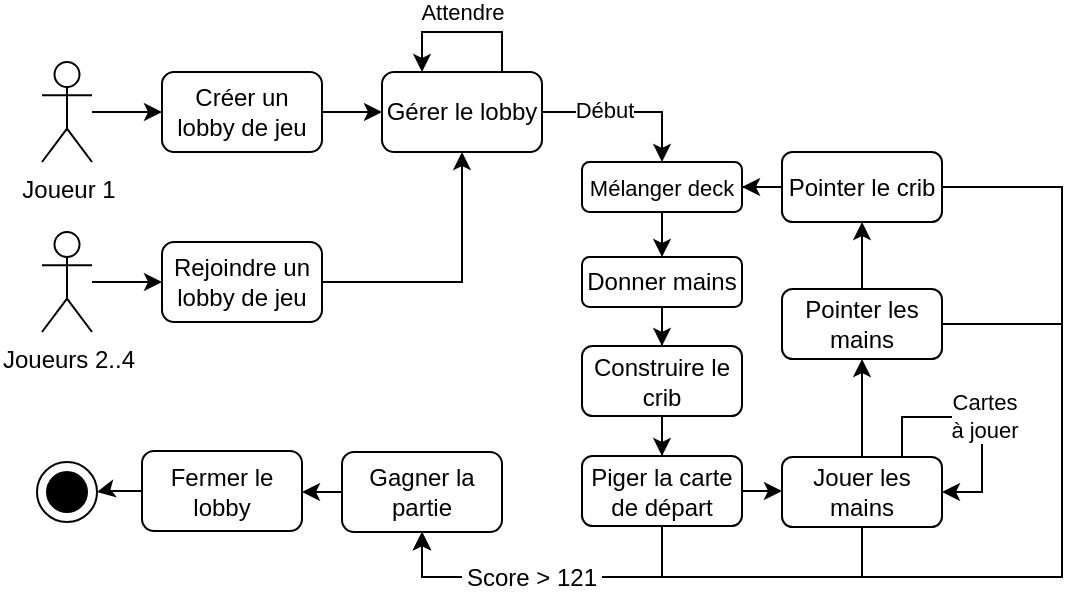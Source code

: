 <mxfile version="27.1.4">
  <diagram name="Page-1" id="yH4UyKNVZuMKFkK7Ok53">
    <mxGraphModel dx="689" dy="368" grid="1" gridSize="10" guides="1" tooltips="1" connect="1" arrows="1" fold="1" page="1" pageScale="1" pageWidth="827" pageHeight="1169" math="0" shadow="0">
      <root>
        <mxCell id="0" />
        <mxCell id="1" parent="0" />
        <mxCell id="nCzMF_A1OV3WEUSn2PfO-6" style="edgeStyle=orthogonalEdgeStyle;rounded=0;orthogonalLoop=1;jettySize=auto;html=1;entryX=0;entryY=0.5;entryDx=0;entryDy=0;" parent="1" source="nCzMF_A1OV3WEUSn2PfO-1" target="nCzMF_A1OV3WEUSn2PfO-4" edge="1">
          <mxGeometry relative="1" as="geometry" />
        </mxCell>
        <mxCell id="nCzMF_A1OV3WEUSn2PfO-1" value="Joueur 1" style="shape=umlActor;verticalLabelPosition=bottom;verticalAlign=top;html=1;outlineConnect=0;" parent="1" vertex="1">
          <mxGeometry x="90" y="65" width="25" height="50" as="geometry" />
        </mxCell>
        <mxCell id="nCzMF_A1OV3WEUSn2PfO-9" style="edgeStyle=orthogonalEdgeStyle;rounded=0;orthogonalLoop=1;jettySize=auto;html=1;entryX=0;entryY=0.5;entryDx=0;entryDy=0;" parent="1" source="nCzMF_A1OV3WEUSn2PfO-4" target="nCzMF_A1OV3WEUSn2PfO-8" edge="1">
          <mxGeometry relative="1" as="geometry" />
        </mxCell>
        <mxCell id="nCzMF_A1OV3WEUSn2PfO-4" value="Créer un lobby de jeu" style="rounded=1;whiteSpace=wrap;html=1;" parent="1" vertex="1">
          <mxGeometry x="150" y="70" width="80" height="40" as="geometry" />
        </mxCell>
        <mxCell id="nCzMF_A1OV3WEUSn2PfO-62" style="edgeStyle=orthogonalEdgeStyle;rounded=0;orthogonalLoop=1;jettySize=auto;html=1;entryX=0.5;entryY=0;entryDx=0;entryDy=0;" parent="1" source="nCzMF_A1OV3WEUSn2PfO-8" target="nCzMF_A1OV3WEUSn2PfO-22" edge="1">
          <mxGeometry relative="1" as="geometry">
            <Array as="points">
              <mxPoint x="400" y="90" />
            </Array>
          </mxGeometry>
        </mxCell>
        <mxCell id="nCzMF_A1OV3WEUSn2PfO-63" value="Début" style="edgeLabel;html=1;align=center;verticalAlign=middle;resizable=0;points=[];" parent="nCzMF_A1OV3WEUSn2PfO-62" vertex="1" connectable="0">
          <mxGeometry x="-0.265" y="1" relative="1" as="geometry">
            <mxPoint as="offset" />
          </mxGeometry>
        </mxCell>
        <mxCell id="nCzMF_A1OV3WEUSn2PfO-8" value="Gérer le lobby" style="rounded=1;whiteSpace=wrap;html=1;" parent="1" vertex="1">
          <mxGeometry x="260" y="70" width="80" height="40" as="geometry" />
        </mxCell>
        <mxCell id="nCzMF_A1OV3WEUSn2PfO-15" style="edgeStyle=orthogonalEdgeStyle;rounded=0;orthogonalLoop=1;jettySize=auto;html=1;entryX=0;entryY=0.5;entryDx=0;entryDy=0;" parent="1" source="nCzMF_A1OV3WEUSn2PfO-11" target="nCzMF_A1OV3WEUSn2PfO-14" edge="1">
          <mxGeometry relative="1" as="geometry" />
        </mxCell>
        <mxCell id="nCzMF_A1OV3WEUSn2PfO-11" value="Joueurs 2..4" style="shape=umlActor;verticalLabelPosition=bottom;verticalAlign=top;html=1;outlineConnect=0;" parent="1" vertex="1">
          <mxGeometry x="90" y="150" width="25" height="50" as="geometry" />
        </mxCell>
        <mxCell id="nCzMF_A1OV3WEUSn2PfO-16" style="edgeStyle=orthogonalEdgeStyle;rounded=0;orthogonalLoop=1;jettySize=auto;html=1;entryX=0.5;entryY=1;entryDx=0;entryDy=0;" parent="1" source="nCzMF_A1OV3WEUSn2PfO-14" target="nCzMF_A1OV3WEUSn2PfO-8" edge="1">
          <mxGeometry relative="1" as="geometry" />
        </mxCell>
        <mxCell id="nCzMF_A1OV3WEUSn2PfO-14" value="Rejoindre un lobby de jeu" style="rounded=1;whiteSpace=wrap;html=1;" parent="1" vertex="1">
          <mxGeometry x="150" y="155" width="80" height="40" as="geometry" />
        </mxCell>
        <mxCell id="nCzMF_A1OV3WEUSn2PfO-17" style="edgeStyle=orthogonalEdgeStyle;rounded=0;orthogonalLoop=1;jettySize=auto;html=1;exitX=0.75;exitY=0;exitDx=0;exitDy=0;entryX=0.25;entryY=0;entryDx=0;entryDy=0;" parent="1" source="nCzMF_A1OV3WEUSn2PfO-8" target="nCzMF_A1OV3WEUSn2PfO-8" edge="1">
          <mxGeometry relative="1" as="geometry">
            <Array as="points">
              <mxPoint x="320" y="50" />
              <mxPoint x="280" y="50" />
            </Array>
          </mxGeometry>
        </mxCell>
        <mxCell id="nCzMF_A1OV3WEUSn2PfO-18" value="Attendre" style="edgeLabel;html=1;align=center;verticalAlign=middle;resizable=0;points=[];" parent="nCzMF_A1OV3WEUSn2PfO-17" vertex="1" connectable="0">
          <mxGeometry x="-0.172" y="-1" relative="1" as="geometry">
            <mxPoint x="-7" y="-9" as="offset" />
          </mxGeometry>
        </mxCell>
        <mxCell id="nCzMF_A1OV3WEUSn2PfO-27" style="edgeStyle=orthogonalEdgeStyle;rounded=0;orthogonalLoop=1;jettySize=auto;html=1;entryX=0.5;entryY=0;entryDx=0;entryDy=0;" parent="1" source="nCzMF_A1OV3WEUSn2PfO-22" target="nCzMF_A1OV3WEUSn2PfO-25" edge="1">
          <mxGeometry relative="1" as="geometry" />
        </mxCell>
        <mxCell id="nCzMF_A1OV3WEUSn2PfO-22" value="Mélanger deck" style="rounded=1;whiteSpace=wrap;html=1;fontSize=11;" parent="1" vertex="1">
          <mxGeometry x="360" y="115" width="80" height="25" as="geometry" />
        </mxCell>
        <mxCell id="oiFgTZFBRbPovsUpCb8z-10" style="edgeStyle=orthogonalEdgeStyle;rounded=0;orthogonalLoop=1;jettySize=auto;html=1;entryX=0.5;entryY=0;entryDx=0;entryDy=0;" parent="1" source="nCzMF_A1OV3WEUSn2PfO-25" target="nCzMF_A1OV3WEUSn2PfO-30" edge="1">
          <mxGeometry relative="1" as="geometry" />
        </mxCell>
        <mxCell id="nCzMF_A1OV3WEUSn2PfO-25" value="Donner mains" style="rounded=1;whiteSpace=wrap;html=1;" parent="1" vertex="1">
          <mxGeometry x="360" y="162.5" width="80" height="25" as="geometry" />
        </mxCell>
        <mxCell id="oiFgTZFBRbPovsUpCb8z-12" style="edgeStyle=orthogonalEdgeStyle;rounded=0;orthogonalLoop=1;jettySize=auto;html=1;entryX=0;entryY=0.5;entryDx=0;entryDy=0;" parent="1" source="nCzMF_A1OV3WEUSn2PfO-28" target="nCzMF_A1OV3WEUSn2PfO-32" edge="1">
          <mxGeometry relative="1" as="geometry" />
        </mxCell>
        <mxCell id="nCzMF_A1OV3WEUSn2PfO-28" value="Piger la carte de départ" style="rounded=1;whiteSpace=wrap;html=1;" parent="1" vertex="1">
          <mxGeometry x="360" y="262" width="80" height="35" as="geometry" />
        </mxCell>
        <mxCell id="oiFgTZFBRbPovsUpCb8z-11" style="edgeStyle=orthogonalEdgeStyle;rounded=0;orthogonalLoop=1;jettySize=auto;html=1;entryX=0.5;entryY=0;entryDx=0;entryDy=0;" parent="1" source="nCzMF_A1OV3WEUSn2PfO-30" target="nCzMF_A1OV3WEUSn2PfO-28" edge="1">
          <mxGeometry relative="1" as="geometry" />
        </mxCell>
        <mxCell id="nCzMF_A1OV3WEUSn2PfO-30" value="Construire le crib" style="rounded=1;whiteSpace=wrap;html=1;" parent="1" vertex="1">
          <mxGeometry x="360" y="207" width="80" height="35" as="geometry" />
        </mxCell>
        <mxCell id="nCzMF_A1OV3WEUSn2PfO-44" style="edgeStyle=orthogonalEdgeStyle;rounded=0;orthogonalLoop=1;jettySize=auto;html=1;entryX=0.5;entryY=1;entryDx=0;entryDy=0;" parent="1" source="nCzMF_A1OV3WEUSn2PfO-32" target="nCzMF_A1OV3WEUSn2PfO-38" edge="1">
          <mxGeometry relative="1" as="geometry" />
        </mxCell>
        <mxCell id="nCzMF_A1OV3WEUSn2PfO-57" style="edgeStyle=orthogonalEdgeStyle;rounded=0;orthogonalLoop=1;jettySize=auto;html=1;entryX=0.5;entryY=1;entryDx=0;entryDy=0;" parent="1" source="nCzMF_A1OV3WEUSn2PfO-32" target="nCzMF_A1OV3WEUSn2PfO-47" edge="1">
          <mxGeometry relative="1" as="geometry">
            <Array as="points">
              <mxPoint x="500" y="322.5" />
              <mxPoint x="280" y="322.5" />
            </Array>
          </mxGeometry>
        </mxCell>
        <mxCell id="nCzMF_A1OV3WEUSn2PfO-32" value="Jouer les mains" style="rounded=1;whiteSpace=wrap;html=1;" parent="1" vertex="1">
          <mxGeometry x="460" y="262.5" width="80" height="35" as="geometry" />
        </mxCell>
        <mxCell id="nCzMF_A1OV3WEUSn2PfO-41" style="edgeStyle=orthogonalEdgeStyle;rounded=0;orthogonalLoop=1;jettySize=auto;html=1;entryX=0.5;entryY=1;entryDx=0;entryDy=0;" parent="1" source="nCzMF_A1OV3WEUSn2PfO-38" target="nCzMF_A1OV3WEUSn2PfO-40" edge="1">
          <mxGeometry relative="1" as="geometry" />
        </mxCell>
        <mxCell id="nCzMF_A1OV3WEUSn2PfO-54" style="edgeStyle=orthogonalEdgeStyle;rounded=0;orthogonalLoop=1;jettySize=auto;html=1;entryX=0.5;entryY=1;entryDx=0;entryDy=0;" parent="1" source="nCzMF_A1OV3WEUSn2PfO-38" target="nCzMF_A1OV3WEUSn2PfO-47" edge="1">
          <mxGeometry relative="1" as="geometry">
            <Array as="points">
              <mxPoint x="600" y="196.5" />
              <mxPoint x="600" y="322.5" />
              <mxPoint x="280" y="322.5" />
            </Array>
          </mxGeometry>
        </mxCell>
        <mxCell id="nCzMF_A1OV3WEUSn2PfO-38" value="Pointer les mains" style="rounded=1;whiteSpace=wrap;html=1;" parent="1" vertex="1">
          <mxGeometry x="460" y="178.5" width="80" height="35" as="geometry" />
        </mxCell>
        <mxCell id="nCzMF_A1OV3WEUSn2PfO-43" style="edgeStyle=orthogonalEdgeStyle;rounded=0;orthogonalLoop=1;jettySize=auto;html=1;entryX=1;entryY=0.5;entryDx=0;entryDy=0;" parent="1" source="nCzMF_A1OV3WEUSn2PfO-40" target="nCzMF_A1OV3WEUSn2PfO-22" edge="1">
          <mxGeometry relative="1" as="geometry" />
        </mxCell>
        <mxCell id="nCzMF_A1OV3WEUSn2PfO-56" style="edgeStyle=orthogonalEdgeStyle;rounded=0;orthogonalLoop=1;jettySize=auto;html=1;entryX=0.5;entryY=1;entryDx=0;entryDy=0;" parent="1" source="nCzMF_A1OV3WEUSn2PfO-40" target="nCzMF_A1OV3WEUSn2PfO-47" edge="1">
          <mxGeometry relative="1" as="geometry">
            <Array as="points">
              <mxPoint x="600" y="127.5" />
              <mxPoint x="600" y="322.5" />
              <mxPoint x="280" y="322.5" />
            </Array>
          </mxGeometry>
        </mxCell>
        <mxCell id="nCzMF_A1OV3WEUSn2PfO-40" value="Pointer le crib" style="rounded=1;whiteSpace=wrap;html=1;" parent="1" vertex="1">
          <mxGeometry x="460" y="110" width="80" height="35" as="geometry" />
        </mxCell>
        <mxCell id="nCzMF_A1OV3WEUSn2PfO-45" style="edgeStyle=orthogonalEdgeStyle;rounded=0;orthogonalLoop=1;jettySize=auto;html=1;exitX=0.75;exitY=0;exitDx=0;exitDy=0;entryX=1;entryY=0.5;entryDx=0;entryDy=0;" parent="1" source="nCzMF_A1OV3WEUSn2PfO-32" target="nCzMF_A1OV3WEUSn2PfO-32" edge="1">
          <mxGeometry relative="1" as="geometry">
            <Array as="points">
              <mxPoint x="520" y="242.5" />
              <mxPoint x="560" y="242.5" />
              <mxPoint x="560" y="280.5" />
            </Array>
          </mxGeometry>
        </mxCell>
        <mxCell id="nCzMF_A1OV3WEUSn2PfO-46" value="Cartes&lt;div&gt;à jouer&lt;/div&gt;" style="edgeLabel;html=1;align=center;verticalAlign=middle;resizable=0;points=[];" parent="nCzMF_A1OV3WEUSn2PfO-45" vertex="1" connectable="0">
          <mxGeometry x="-0.278" relative="1" as="geometry">
            <mxPoint x="18" y="-1" as="offset" />
          </mxGeometry>
        </mxCell>
        <mxCell id="nCzMF_A1OV3WEUSn2PfO-51" style="edgeStyle=orthogonalEdgeStyle;rounded=0;orthogonalLoop=1;jettySize=auto;html=1;entryX=1;entryY=0.5;entryDx=0;entryDy=0;" parent="1" source="nCzMF_A1OV3WEUSn2PfO-47" target="nCzMF_A1OV3WEUSn2PfO-48" edge="1">
          <mxGeometry relative="1" as="geometry" />
        </mxCell>
        <mxCell id="nCzMF_A1OV3WEUSn2PfO-47" value="Gagner la partie" style="rounded=1;whiteSpace=wrap;html=1;" parent="1" vertex="1">
          <mxGeometry x="240" y="260" width="80" height="40" as="geometry" />
        </mxCell>
        <mxCell id="nCzMF_A1OV3WEUSn2PfO-66" style="edgeStyle=orthogonalEdgeStyle;rounded=0;orthogonalLoop=1;jettySize=auto;html=1;entryX=1;entryY=0.5;entryDx=0;entryDy=0;" parent="1" source="nCzMF_A1OV3WEUSn2PfO-48" target="nCzMF_A1OV3WEUSn2PfO-64" edge="1">
          <mxGeometry relative="1" as="geometry" />
        </mxCell>
        <mxCell id="nCzMF_A1OV3WEUSn2PfO-48" value="Fermer le lobby" style="rounded=1;whiteSpace=wrap;html=1;" parent="1" vertex="1">
          <mxGeometry x="140" y="259.5" width="80" height="40" as="geometry" />
        </mxCell>
        <mxCell id="nCzMF_A1OV3WEUSn2PfO-58" value="Score &amp;gt; 121" style="text;html=1;align=center;verticalAlign=middle;whiteSpace=wrap;rounded=0;fillColor=default;" parent="1" vertex="1">
          <mxGeometry x="300" y="312.5" width="70" height="20" as="geometry" />
        </mxCell>
        <mxCell id="nCzMF_A1OV3WEUSn2PfO-64" value="" style="ellipse;whiteSpace=wrap;html=1;aspect=fixed;" parent="1" vertex="1">
          <mxGeometry x="87.5" y="265" width="30" height="30" as="geometry" />
        </mxCell>
        <mxCell id="nCzMF_A1OV3WEUSn2PfO-65" value="" style="ellipse;whiteSpace=wrap;html=1;aspect=fixed;fillColor=#000000;" parent="1" vertex="1">
          <mxGeometry x="92.5" y="270" width="20" height="20" as="geometry" />
        </mxCell>
        <mxCell id="oiFgTZFBRbPovsUpCb8z-9" value="" style="endArrow=none;html=1;rounded=0;" parent="1" target="nCzMF_A1OV3WEUSn2PfO-28" edge="1">
          <mxGeometry width="50" height="50" relative="1" as="geometry">
            <mxPoint x="400" y="323" as="sourcePoint" />
            <mxPoint x="400" y="300" as="targetPoint" />
          </mxGeometry>
        </mxCell>
      </root>
    </mxGraphModel>
  </diagram>
</mxfile>
